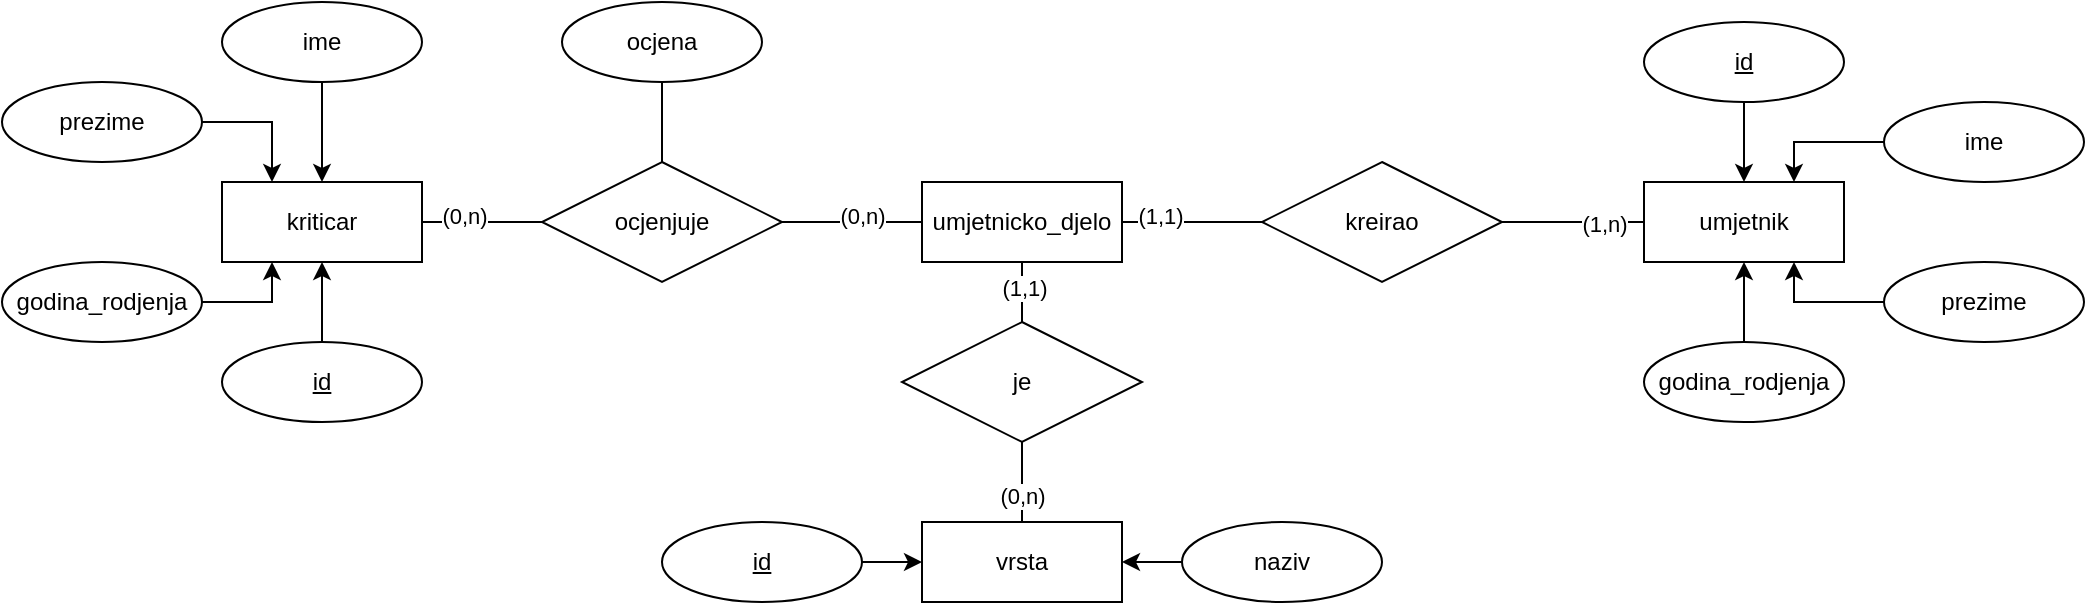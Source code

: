 <mxfile version="26.1.0">
  <diagram name="Page-1" id="VUgZkp-N568AtZaPAaZV">
    <mxGraphModel dx="2117" dy="522" grid="1" gridSize="10" guides="1" tooltips="1" connect="1" arrows="1" fold="1" page="1" pageScale="1" pageWidth="827" pageHeight="1169" math="0" shadow="0">
      <root>
        <mxCell id="0" />
        <mxCell id="1" parent="0" />
        <mxCell id="LZF6HF3vL-Lz-XYEhlfl-1" value="umjetnicko_djelo" style="whiteSpace=wrap;html=1;align=center;" parent="1" vertex="1">
          <mxGeometry x="360" y="250" width="100" height="40" as="geometry" />
        </mxCell>
        <mxCell id="LZF6HF3vL-Lz-XYEhlfl-3" value="umjetnik" style="whiteSpace=wrap;html=1;align=center;" parent="1" vertex="1">
          <mxGeometry x="721" y="250" width="100" height="40" as="geometry" />
        </mxCell>
        <mxCell id="LZF6HF3vL-Lz-XYEhlfl-5" value="" style="endArrow=none;html=1;rounded=0;exitX=0;exitY=0.5;exitDx=0;exitDy=0;entryX=1;entryY=0.5;entryDx=0;entryDy=0;" parent="1" source="LZF6HF3vL-Lz-XYEhlfl-8" target="LZF6HF3vL-Lz-XYEhlfl-1" edge="1">
          <mxGeometry relative="1" as="geometry">
            <mxPoint x="330" y="270" as="sourcePoint" />
            <mxPoint x="490" y="270" as="targetPoint" />
          </mxGeometry>
        </mxCell>
        <mxCell id="LZF6HF3vL-Lz-XYEhlfl-13" value="(1,1)" style="edgeLabel;html=1;align=center;verticalAlign=middle;resizable=0;points=[];" parent="LZF6HF3vL-Lz-XYEhlfl-5" vertex="1" connectable="0">
          <mxGeometry x="0.455" y="-3" relative="1" as="geometry">
            <mxPoint as="offset" />
          </mxGeometry>
        </mxCell>
        <mxCell id="LZF6HF3vL-Lz-XYEhlfl-9" value="" style="endArrow=none;html=1;rounded=0;exitX=0;exitY=0.5;exitDx=0;exitDy=0;entryX=1;entryY=0.5;entryDx=0;entryDy=0;" parent="1" source="LZF6HF3vL-Lz-XYEhlfl-3" target="LZF6HF3vL-Lz-XYEhlfl-8" edge="1">
          <mxGeometry relative="1" as="geometry">
            <mxPoint x="590" y="100" as="sourcePoint" />
            <mxPoint x="435" y="250" as="targetPoint" />
          </mxGeometry>
        </mxCell>
        <mxCell id="LZF6HF3vL-Lz-XYEhlfl-15" value="(1,n)" style="edgeLabel;html=1;align=center;verticalAlign=middle;resizable=0;points=[];" parent="LZF6HF3vL-Lz-XYEhlfl-9" vertex="1" connectable="0">
          <mxGeometry x="-0.453" y="1" relative="1" as="geometry">
            <mxPoint x="-1" as="offset" />
          </mxGeometry>
        </mxCell>
        <mxCell id="LZF6HF3vL-Lz-XYEhlfl-8" value="kreirao" style="shape=rhombus;perimeter=rhombusPerimeter;whiteSpace=wrap;html=1;align=center;" parent="1" vertex="1">
          <mxGeometry x="530" y="240" width="120" height="60" as="geometry" />
        </mxCell>
        <mxCell id="LZF6HF3vL-Lz-XYEhlfl-10" value="vrsta" style="whiteSpace=wrap;html=1;align=center;" parent="1" vertex="1">
          <mxGeometry x="360" y="420" width="100" height="40" as="geometry" />
        </mxCell>
        <mxCell id="LZF6HF3vL-Lz-XYEhlfl-11" value="" style="endArrow=none;html=1;rounded=0;exitX=0.5;exitY=1;exitDx=0;exitDy=0;entryX=0.5;entryY=0;entryDx=0;entryDy=0;" parent="1" source="LZF6HF3vL-Lz-XYEhlfl-18" target="LZF6HF3vL-Lz-XYEhlfl-10" edge="1">
          <mxGeometry relative="1" as="geometry">
            <mxPoint x="330" y="270" as="sourcePoint" />
            <mxPoint x="490" y="270" as="targetPoint" />
            <Array as="points">
              <mxPoint x="410" y="400" />
            </Array>
          </mxGeometry>
        </mxCell>
        <mxCell id="LZF6HF3vL-Lz-XYEhlfl-21" value="(0,n)" style="edgeLabel;html=1;align=center;verticalAlign=middle;resizable=0;points=[];" parent="LZF6HF3vL-Lz-XYEhlfl-11" vertex="1" connectable="0">
          <mxGeometry x="0.34" relative="1" as="geometry">
            <mxPoint as="offset" />
          </mxGeometry>
        </mxCell>
        <mxCell id="LZF6HF3vL-Lz-XYEhlfl-19" value="" style="endArrow=none;html=1;rounded=0;exitX=0.5;exitY=1;exitDx=0;exitDy=0;entryX=0.5;entryY=0;entryDx=0;entryDy=0;" parent="1" source="LZF6HF3vL-Lz-XYEhlfl-1" target="LZF6HF3vL-Lz-XYEhlfl-18" edge="1">
          <mxGeometry relative="1" as="geometry">
            <mxPoint x="410" y="290" as="sourcePoint" />
            <mxPoint x="410" y="420" as="targetPoint" />
          </mxGeometry>
        </mxCell>
        <mxCell id="LZF6HF3vL-Lz-XYEhlfl-20" value="(1,1)" style="edgeLabel;html=1;align=center;verticalAlign=middle;resizable=0;points=[];" parent="LZF6HF3vL-Lz-XYEhlfl-19" vertex="1" connectable="0">
          <mxGeometry x="-0.147" y="1" relative="1" as="geometry">
            <mxPoint as="offset" />
          </mxGeometry>
        </mxCell>
        <mxCell id="LZF6HF3vL-Lz-XYEhlfl-18" value="je" style="shape=rhombus;perimeter=rhombusPerimeter;whiteSpace=wrap;html=1;align=center;" parent="1" vertex="1">
          <mxGeometry x="350" y="320" width="120" height="60" as="geometry" />
        </mxCell>
        <mxCell id="LZF6HF3vL-Lz-XYEhlfl-22" value="kriticar" style="whiteSpace=wrap;html=1;align=center;" parent="1" vertex="1">
          <mxGeometry x="10" y="250" width="100" height="40" as="geometry" />
        </mxCell>
        <mxCell id="LZF6HF3vL-Lz-XYEhlfl-23" value="" style="endArrow=none;html=1;rounded=0;exitX=1;exitY=0.5;exitDx=0;exitDy=0;entryX=0;entryY=0.5;entryDx=0;entryDy=0;" parent="1" source="LZF6HF3vL-Lz-XYEhlfl-24" target="LZF6HF3vL-Lz-XYEhlfl-1" edge="1">
          <mxGeometry relative="1" as="geometry">
            <mxPoint x="330" y="270" as="sourcePoint" />
            <mxPoint x="300" y="250" as="targetPoint" />
          </mxGeometry>
        </mxCell>
        <mxCell id="LZF6HF3vL-Lz-XYEhlfl-28" value="(0,n)" style="edgeLabel;html=1;align=center;verticalAlign=middle;resizable=0;points=[];" parent="LZF6HF3vL-Lz-XYEhlfl-23" vertex="1" connectable="0">
          <mxGeometry x="0.137" y="3" relative="1" as="geometry">
            <mxPoint as="offset" />
          </mxGeometry>
        </mxCell>
        <mxCell id="LZF6HF3vL-Lz-XYEhlfl-25" value="" style="endArrow=none;html=1;rounded=0;exitX=1;exitY=0.5;exitDx=0;exitDy=0;entryX=0;entryY=0.5;entryDx=0;entryDy=0;" parent="1" source="LZF6HF3vL-Lz-XYEhlfl-22" target="LZF6HF3vL-Lz-XYEhlfl-24" edge="1">
          <mxGeometry relative="1" as="geometry">
            <mxPoint x="140" y="270" as="sourcePoint" />
            <mxPoint x="360" y="270" as="targetPoint" />
          </mxGeometry>
        </mxCell>
        <mxCell id="LZF6HF3vL-Lz-XYEhlfl-30" value="(0,n)" style="edgeLabel;html=1;align=center;verticalAlign=middle;resizable=0;points=[];" parent="LZF6HF3vL-Lz-XYEhlfl-25" vertex="1" connectable="0">
          <mxGeometry x="-0.307" y="3" relative="1" as="geometry">
            <mxPoint as="offset" />
          </mxGeometry>
        </mxCell>
        <mxCell id="LZF6HF3vL-Lz-XYEhlfl-24" value="ocjenjuje" style="shape=rhombus;perimeter=rhombusPerimeter;whiteSpace=wrap;html=1;align=center;" parent="1" vertex="1">
          <mxGeometry x="170" y="240" width="120" height="60" as="geometry" />
        </mxCell>
        <mxCell id="-ho36V8bfQYfu2AaOWRz-14" style="edgeStyle=orthogonalEdgeStyle;rounded=0;orthogonalLoop=1;jettySize=auto;html=1;" parent="1" source="-ho36V8bfQYfu2AaOWRz-1" target="LZF6HF3vL-Lz-XYEhlfl-22" edge="1">
          <mxGeometry relative="1" as="geometry" />
        </mxCell>
        <mxCell id="-ho36V8bfQYfu2AaOWRz-1" value="ime" style="ellipse;whiteSpace=wrap;html=1;align=center;" parent="1" vertex="1">
          <mxGeometry x="10" y="160" width="100" height="40" as="geometry" />
        </mxCell>
        <mxCell id="-ho36V8bfQYfu2AaOWRz-15" style="edgeStyle=orthogonalEdgeStyle;rounded=0;orthogonalLoop=1;jettySize=auto;html=1;entryX=0.25;entryY=0;entryDx=0;entryDy=0;" parent="1" source="-ho36V8bfQYfu2AaOWRz-2" target="LZF6HF3vL-Lz-XYEhlfl-22" edge="1">
          <mxGeometry relative="1" as="geometry" />
        </mxCell>
        <mxCell id="-ho36V8bfQYfu2AaOWRz-2" value="prezime" style="ellipse;whiteSpace=wrap;html=1;align=center;" parent="1" vertex="1">
          <mxGeometry x="-100" y="200" width="100" height="40" as="geometry" />
        </mxCell>
        <mxCell id="-ho36V8bfQYfu2AaOWRz-16" style="edgeStyle=orthogonalEdgeStyle;rounded=0;orthogonalLoop=1;jettySize=auto;html=1;entryX=0.25;entryY=1;entryDx=0;entryDy=0;" parent="1" source="-ho36V8bfQYfu2AaOWRz-3" target="LZF6HF3vL-Lz-XYEhlfl-22" edge="1">
          <mxGeometry relative="1" as="geometry" />
        </mxCell>
        <mxCell id="-ho36V8bfQYfu2AaOWRz-3" value="godina_rodjenja" style="ellipse;whiteSpace=wrap;html=1;align=center;" parent="1" vertex="1">
          <mxGeometry x="-100" y="290" width="100" height="40" as="geometry" />
        </mxCell>
        <mxCell id="-ho36V8bfQYfu2AaOWRz-17" style="edgeStyle=orthogonalEdgeStyle;rounded=0;orthogonalLoop=1;jettySize=auto;html=1;entryX=0.5;entryY=1;entryDx=0;entryDy=0;" parent="1" source="-ho36V8bfQYfu2AaOWRz-4" target="LZF6HF3vL-Lz-XYEhlfl-22" edge="1">
          <mxGeometry relative="1" as="geometry" />
        </mxCell>
        <mxCell id="-ho36V8bfQYfu2AaOWRz-4" value="id" style="ellipse;whiteSpace=wrap;html=1;align=center;fontStyle=4;" parent="1" vertex="1">
          <mxGeometry x="10" y="330" width="100" height="40" as="geometry" />
        </mxCell>
        <mxCell id="-ho36V8bfQYfu2AaOWRz-18" style="edgeStyle=orthogonalEdgeStyle;rounded=0;orthogonalLoop=1;jettySize=auto;html=1;" parent="1" source="-ho36V8bfQYfu2AaOWRz-5" target="LZF6HF3vL-Lz-XYEhlfl-10" edge="1">
          <mxGeometry relative="1" as="geometry" />
        </mxCell>
        <mxCell id="-ho36V8bfQYfu2AaOWRz-5" value="id" style="ellipse;whiteSpace=wrap;html=1;align=center;fontStyle=4;" parent="1" vertex="1">
          <mxGeometry x="230" y="420" width="100" height="40" as="geometry" />
        </mxCell>
        <mxCell id="-ho36V8bfQYfu2AaOWRz-23" style="edgeStyle=orthogonalEdgeStyle;rounded=0;orthogonalLoop=1;jettySize=auto;html=1;" parent="1" source="-ho36V8bfQYfu2AaOWRz-6" target="LZF6HF3vL-Lz-XYEhlfl-3" edge="1">
          <mxGeometry relative="1" as="geometry" />
        </mxCell>
        <mxCell id="-ho36V8bfQYfu2AaOWRz-6" value="id" style="ellipse;whiteSpace=wrap;html=1;align=center;fontStyle=4;" parent="1" vertex="1">
          <mxGeometry x="721" y="170" width="100" height="40" as="geometry" />
        </mxCell>
        <mxCell id="-ho36V8bfQYfu2AaOWRz-19" style="edgeStyle=orthogonalEdgeStyle;rounded=0;orthogonalLoop=1;jettySize=auto;html=1;" parent="1" source="-ho36V8bfQYfu2AaOWRz-8" target="LZF6HF3vL-Lz-XYEhlfl-10" edge="1">
          <mxGeometry relative="1" as="geometry" />
        </mxCell>
        <mxCell id="-ho36V8bfQYfu2AaOWRz-8" value="naziv" style="ellipse;whiteSpace=wrap;html=1;align=center;" parent="1" vertex="1">
          <mxGeometry x="490" y="420" width="100" height="40" as="geometry" />
        </mxCell>
        <mxCell id="-ho36V8bfQYfu2AaOWRz-22" style="edgeStyle=orthogonalEdgeStyle;rounded=0;orthogonalLoop=1;jettySize=auto;html=1;entryX=0.75;entryY=0;entryDx=0;entryDy=0;" parent="1" source="-ho36V8bfQYfu2AaOWRz-9" target="LZF6HF3vL-Lz-XYEhlfl-3" edge="1">
          <mxGeometry relative="1" as="geometry" />
        </mxCell>
        <mxCell id="-ho36V8bfQYfu2AaOWRz-9" value="ime" style="ellipse;whiteSpace=wrap;html=1;align=center;" parent="1" vertex="1">
          <mxGeometry x="841" y="210" width="100" height="40" as="geometry" />
        </mxCell>
        <mxCell id="-ho36V8bfQYfu2AaOWRz-21" style="edgeStyle=orthogonalEdgeStyle;rounded=0;orthogonalLoop=1;jettySize=auto;html=1;entryX=0.75;entryY=1;entryDx=0;entryDy=0;" parent="1" source="-ho36V8bfQYfu2AaOWRz-10" target="LZF6HF3vL-Lz-XYEhlfl-3" edge="1">
          <mxGeometry relative="1" as="geometry" />
        </mxCell>
        <mxCell id="-ho36V8bfQYfu2AaOWRz-10" value="prezime" style="ellipse;whiteSpace=wrap;html=1;align=center;" parent="1" vertex="1">
          <mxGeometry x="841" y="290" width="100" height="40" as="geometry" />
        </mxCell>
        <mxCell id="-ho36V8bfQYfu2AaOWRz-20" style="edgeStyle=orthogonalEdgeStyle;rounded=0;orthogonalLoop=1;jettySize=auto;html=1;entryX=0.5;entryY=1;entryDx=0;entryDy=0;" parent="1" source="-ho36V8bfQYfu2AaOWRz-11" target="LZF6HF3vL-Lz-XYEhlfl-3" edge="1">
          <mxGeometry relative="1" as="geometry" />
        </mxCell>
        <mxCell id="-ho36V8bfQYfu2AaOWRz-11" value="godina_rodjenja" style="ellipse;whiteSpace=wrap;html=1;align=center;" parent="1" vertex="1">
          <mxGeometry x="721" y="330" width="100" height="40" as="geometry" />
        </mxCell>
        <mxCell id="-ho36V8bfQYfu2AaOWRz-12" value="ocjena" style="ellipse;whiteSpace=wrap;html=1;align=center;" parent="1" vertex="1">
          <mxGeometry x="180" y="160" width="100" height="40" as="geometry" />
        </mxCell>
        <mxCell id="vQNfl8UTo6jflf86gQSz-1" value="" style="endArrow=none;html=1;rounded=0;entryX=0.5;entryY=1;entryDx=0;entryDy=0;exitX=0.5;exitY=0;exitDx=0;exitDy=0;" edge="1" parent="1" source="LZF6HF3vL-Lz-XYEhlfl-24" target="-ho36V8bfQYfu2AaOWRz-12">
          <mxGeometry width="50" height="50" relative="1" as="geometry">
            <mxPoint x="380" y="300" as="sourcePoint" />
            <mxPoint x="430" y="250" as="targetPoint" />
          </mxGeometry>
        </mxCell>
      </root>
    </mxGraphModel>
  </diagram>
</mxfile>
